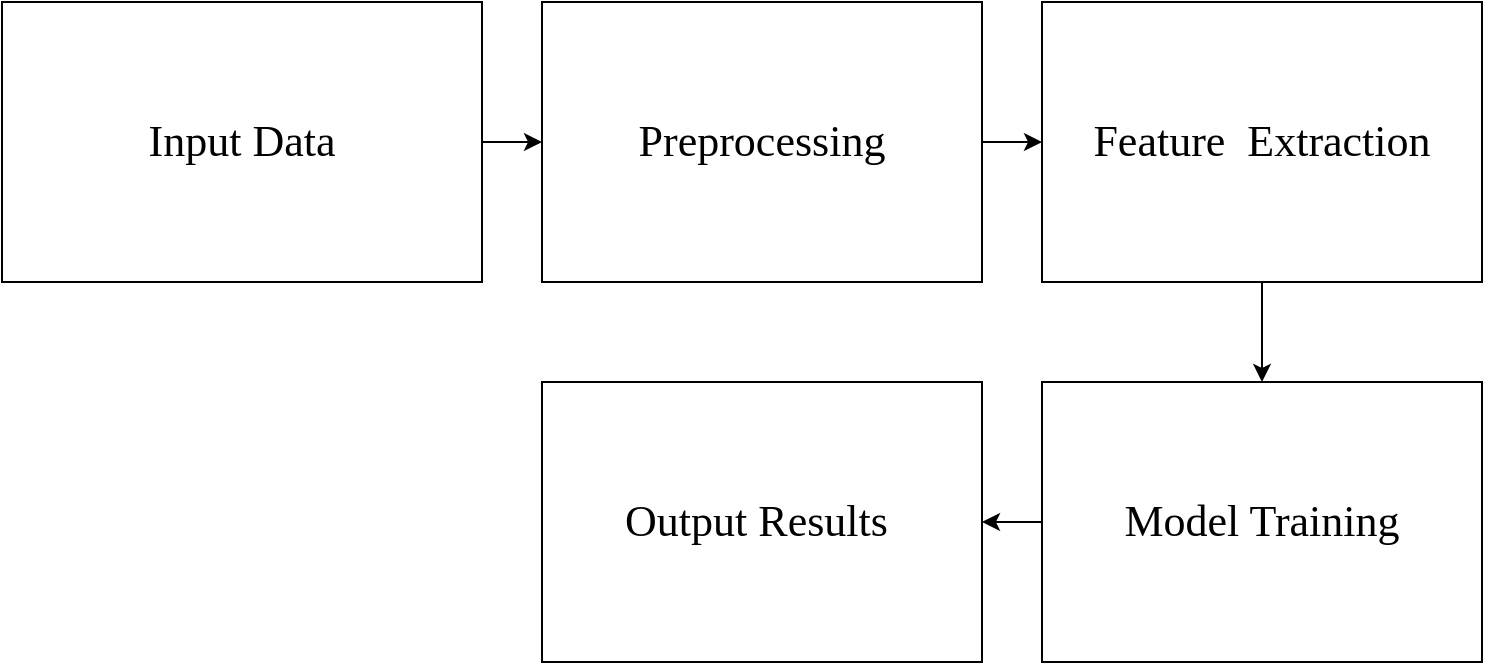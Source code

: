 <mxfile>
    <diagram id="u2cX7omoXndKWvgfLFpg" name="Page-1">
        <mxGraphModel dx="976" dy="719" grid="1" gridSize="10" guides="1" tooltips="1" connect="1" arrows="1" fold="1" page="1" pageScale="1" pageWidth="850" pageHeight="1100" math="0" shadow="0">
            <root>
                <mxCell id="0"/>
                <mxCell id="1" parent="0"/>
                <mxCell id="8" style="edgeStyle=none;html=1;exitX=1;exitY=0.5;exitDx=0;exitDy=0;entryX=0;entryY=0.5;entryDx=0;entryDy=0;fontFamily=Times New Roman;fontSize=22;" parent="1" source="2" target="3" edge="1">
                    <mxGeometry relative="1" as="geometry"/>
                </mxCell>
                <mxCell id="2" value="Input Data" style="rounded=0;whiteSpace=wrap;html=1;fontFamily=Times New Roman;fontSize=22;" parent="1" vertex="1">
                    <mxGeometry x="70" y="50" width="240" height="140" as="geometry"/>
                </mxCell>
                <mxCell id="9" style="edgeStyle=none;html=1;exitX=1;exitY=0.5;exitDx=0;exitDy=0;entryX=0;entryY=0.5;entryDx=0;entryDy=0;fontFamily=Times New Roman;fontSize=22;" parent="1" source="3" target="4" edge="1">
                    <mxGeometry relative="1" as="geometry"/>
                </mxCell>
                <mxCell id="3" value="Preprocessing" style="rounded=0;whiteSpace=wrap;html=1;fontFamily=Times New Roman;fontSize=22;" parent="1" vertex="1">
                    <mxGeometry x="340" y="50" width="220" height="140" as="geometry"/>
                </mxCell>
                <mxCell id="10" style="edgeStyle=none;html=1;exitX=0.5;exitY=1;exitDx=0;exitDy=0;entryX=0.5;entryY=0;entryDx=0;entryDy=0;fontFamily=Times New Roman;fontSize=22;" parent="1" source="4" target="5" edge="1">
                    <mxGeometry relative="1" as="geometry"/>
                </mxCell>
                <mxCell id="4" value="Feature&amp;nbsp;&amp;nbsp;Extraction" style="rounded=0;whiteSpace=wrap;html=1;fontFamily=Times New Roman;fontSize=22;" parent="1" vertex="1">
                    <mxGeometry x="590" y="50" width="220" height="140" as="geometry"/>
                </mxCell>
                <mxCell id="11" style="edgeStyle=none;html=1;exitX=0;exitY=0.5;exitDx=0;exitDy=0;entryX=1;entryY=0.5;entryDx=0;entryDy=0;fontFamily=Times New Roman;fontSize=22;" parent="1" source="5" target="6" edge="1">
                    <mxGeometry relative="1" as="geometry"/>
                </mxCell>
                <mxCell id="5" value="Model Training" style="rounded=0;whiteSpace=wrap;html=1;fontFamily=Times New Roman;fontSize=22;" parent="1" vertex="1">
                    <mxGeometry x="590" y="240" width="220" height="140" as="geometry"/>
                </mxCell>
                <mxCell id="6" value="Output Results&amp;nbsp;" style="rounded=0;whiteSpace=wrap;html=1;fontFamily=Times New Roman;fontSize=22;" parent="1" vertex="1">
                    <mxGeometry x="340" y="240" width="220" height="140" as="geometry"/>
                </mxCell>
            </root>
        </mxGraphModel>
    </diagram>
</mxfile>